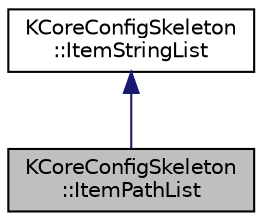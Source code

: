 digraph "KCoreConfigSkeleton::ItemPathList"
{
  edge [fontname="Helvetica",fontsize="10",labelfontname="Helvetica",labelfontsize="10"];
  node [fontname="Helvetica",fontsize="10",shape=record];
  Node0 [label="KCoreConfigSkeleton\l::ItemPathList",height=0.2,width=0.4,color="black", fillcolor="grey75", style="filled", fontcolor="black"];
  Node1 -> Node0 [dir="back",color="midnightblue",fontsize="10",style="solid",fontname="Helvetica"];
  Node1 [label="KCoreConfigSkeleton\l::ItemStringList",height=0.2,width=0.4,color="black", fillcolor="white", style="filled",URL="$classKCoreConfigSkeleton_1_1ItemStringList.html",tooltip="Class for handling a string list preferences item. "];
}
